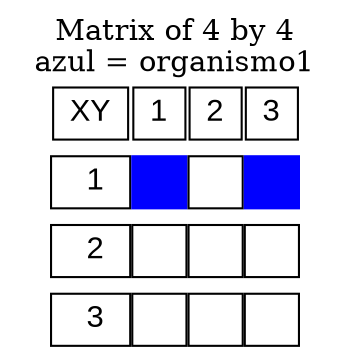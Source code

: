 digraph matrix {
    graph [label="Matrix of 4 by 4\n azul = organismo1 ", labelloc=t];
    node [shape=box, width=0.1, height=0.1, fontsize=15, fontname="Arial"];
    rankdir=TB;
        nodesep=0.01;
        ranksep=0.01;
        

        edge [style=invis len=0];
    
        {rank=same; XY; Y1; Y2; Y3;}
        {rank=same; X1; X1Y1; X1Y2; X1Y3;}
        {rank=same; X2; X2Y1; X2Y2; X2Y3;}
        {rank=same; X3; X3Y1; X3Y2; X3Y3;}
    
        XY -> X1 -> X2 -> X3;
        Y1 -> X1Y1 -> X2Y1 -> X3Y1;
        Y2 -> X1Y2 -> X2Y2 -> X3Y2;
        Y3 -> X1Y3 -> X2Y3 -> X3Y3;

        
    
        //identificando filas y columnas 
        XY [label="XY"];
        Y1 [label="1"];
        Y2 [label="2"];
        Y3 [label="3"];
        X1 [label="  1 "];
        X2 [label="  2 "];
        X3 [label="  3 "];

        // contenido 

        X1Y1 [label="  " color=blue, style= filled ];
        X1Y2 [label="  "];
        X1Y3 [label="  " color=blue, style= filled] ;
    
        X2Y1 [label="  "];
        X2Y2 [label="  "];
        X2Y3 [label="  "];
    
        X3Y1 [label="  "];
        X3Y2 [label="  "];
        X3Y3 [label="  "];
    
}




